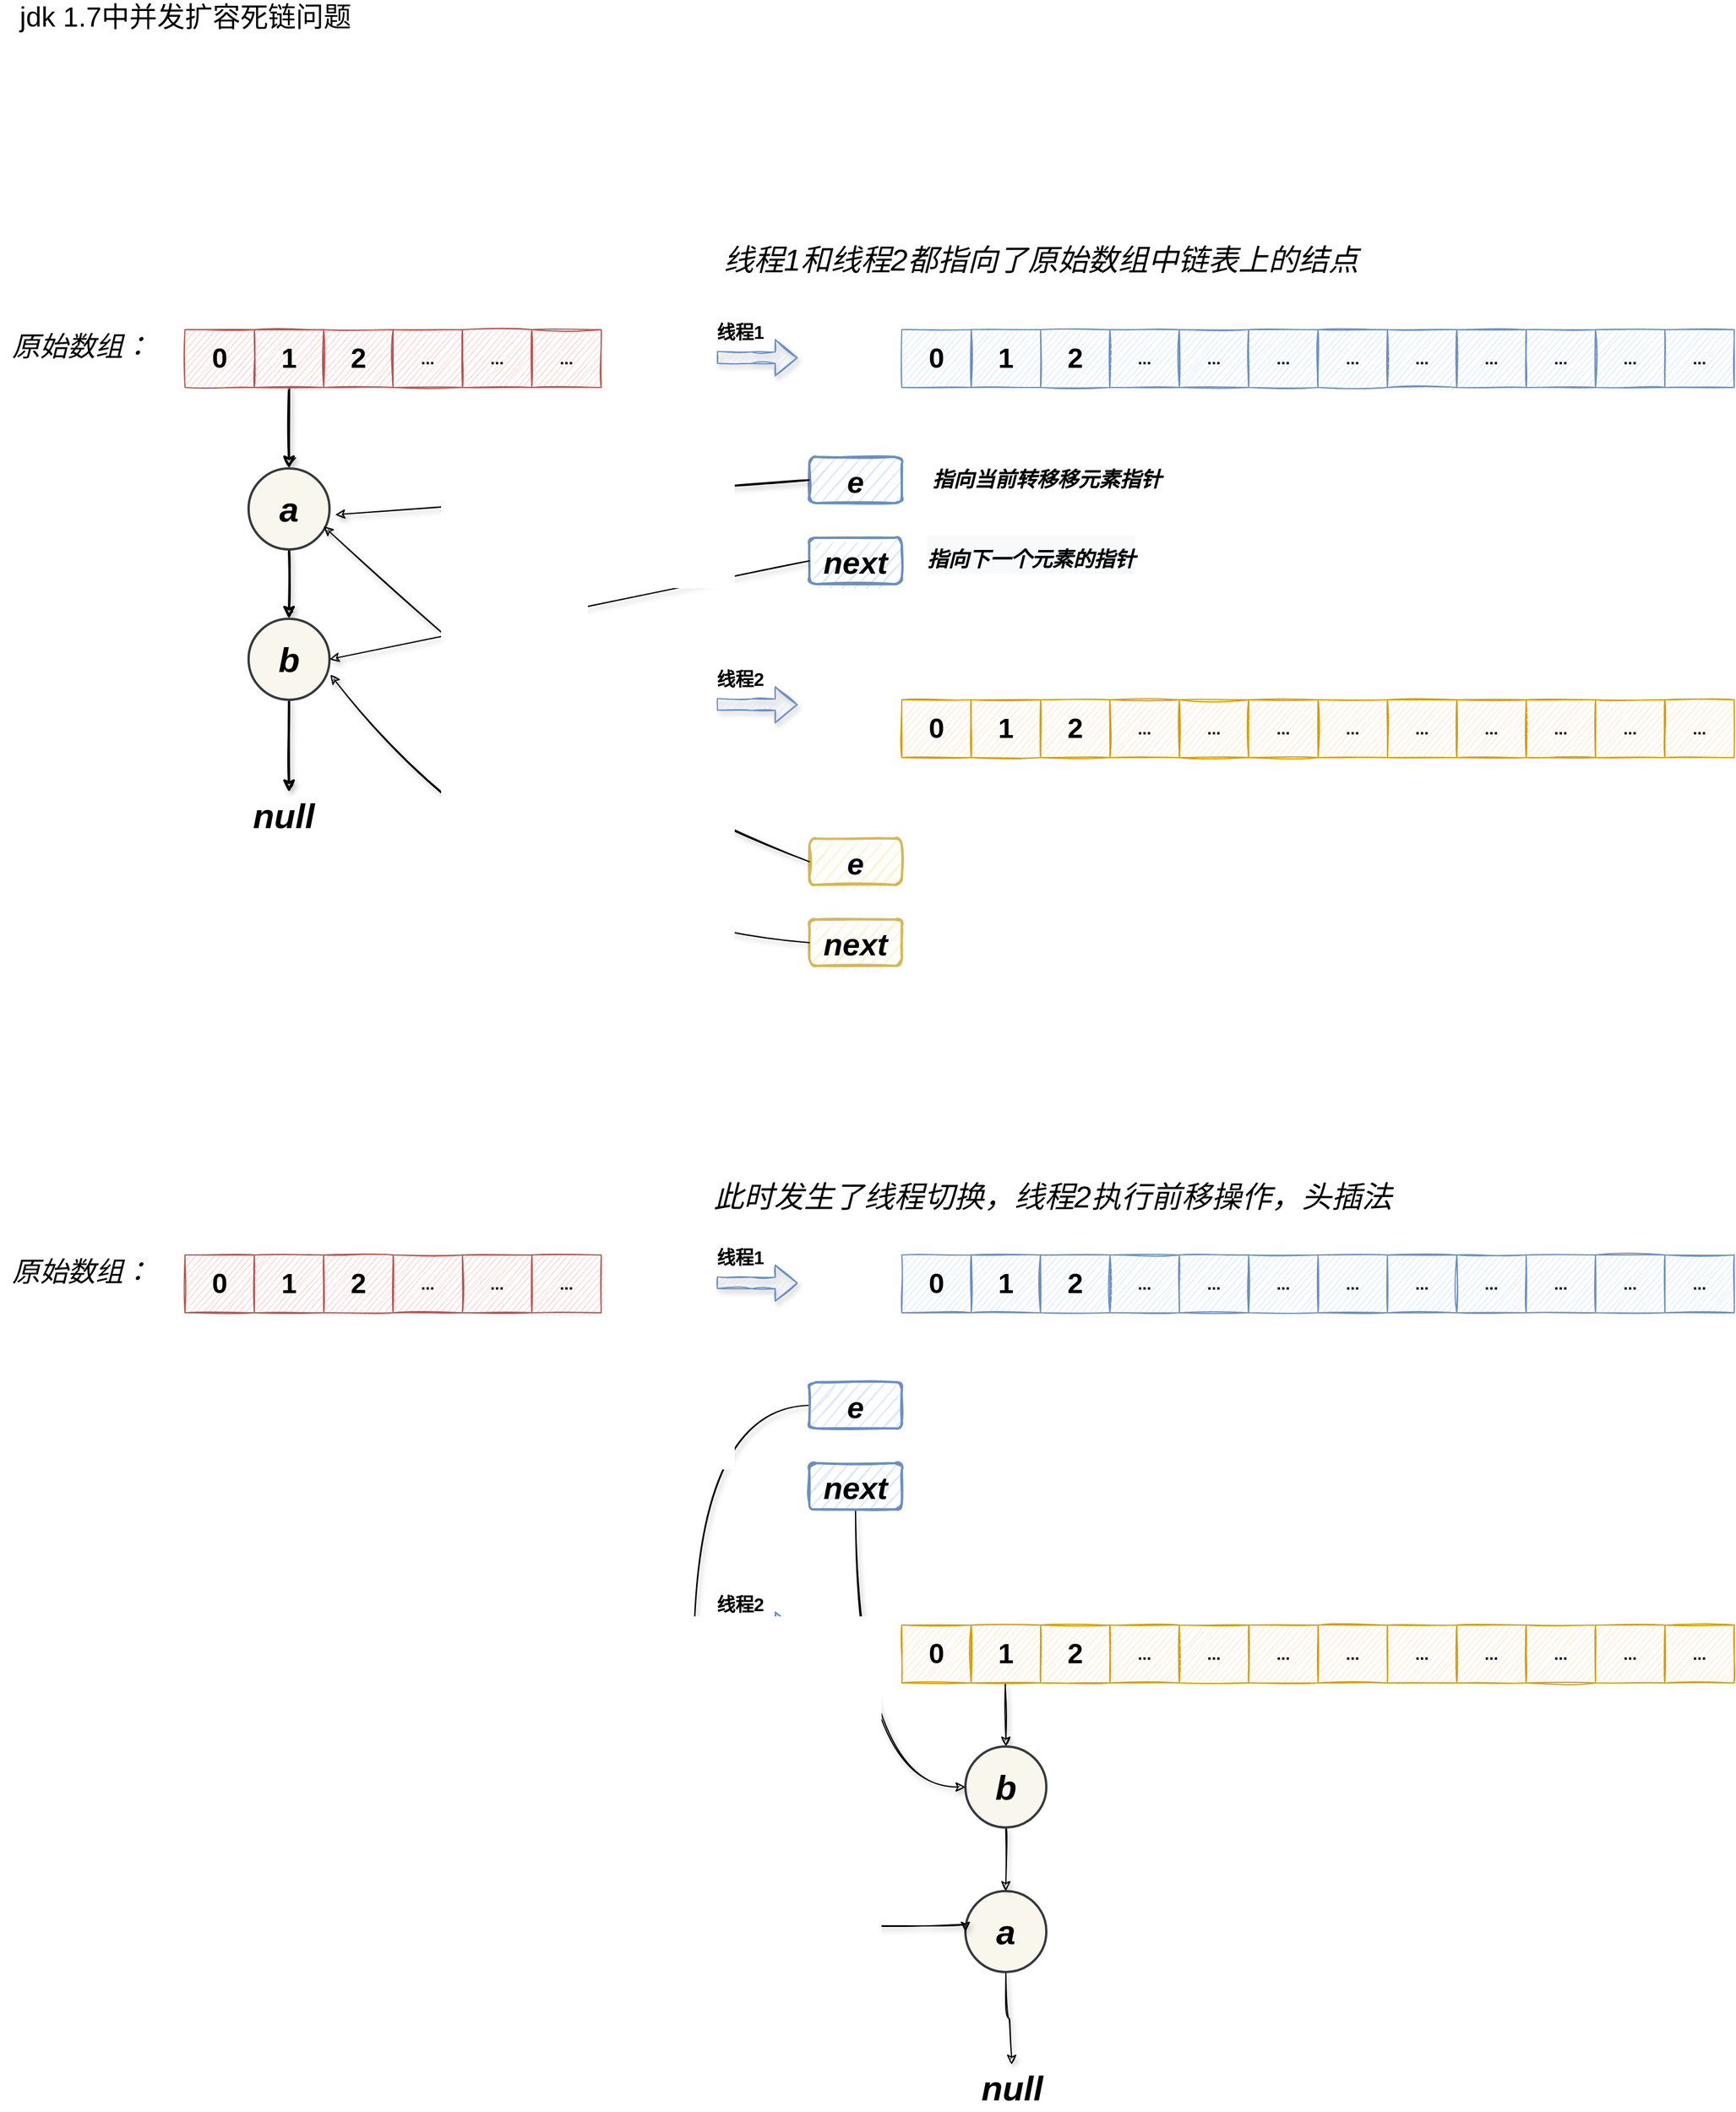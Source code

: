 <mxfile version="19.0.0" type="github">
  <diagram id="UT9mPP_d55zDDZpw8Oh1" name="Page-1">
    <mxGraphModel dx="1778" dy="953" grid="1" gridSize="10" guides="1" tooltips="1" connect="1" arrows="1" fold="1" page="1" pageScale="1" pageWidth="2339" pageHeight="3300" math="0" shadow="0">
      <root>
        <mxCell id="0" />
        <mxCell id="1" parent="0" />
        <mxCell id="gsdXC3CE5baumBvn-r5R-2" value="&lt;font style=&quot;font-size: 24px;&quot;&gt;&lt;b style=&quot;&quot;&gt;0&lt;/b&gt;&lt;/font&gt;" style="rounded=0;whiteSpace=wrap;html=1;fillColor=#f8cecc;strokeColor=#b85450;shadow=0;sketch=1;" vertex="1" parent="1">
          <mxGeometry x="340" y="410" width="60" height="50" as="geometry" />
        </mxCell>
        <mxCell id="gsdXC3CE5baumBvn-r5R-43" style="edgeStyle=orthogonalEdgeStyle;rounded=0;sketch=1;orthogonalLoop=1;jettySize=auto;html=1;entryX=0.5;entryY=0;entryDx=0;entryDy=0;shadow=1;fontSize=30;strokeWidth=2;" edge="1" parent="1" source="gsdXC3CE5baumBvn-r5R-3" target="gsdXC3CE5baumBvn-r5R-40">
          <mxGeometry relative="1" as="geometry" />
        </mxCell>
        <mxCell id="gsdXC3CE5baumBvn-r5R-3" value="&lt;b style=&quot;&quot;&gt;&lt;font style=&quot;font-size: 24px;&quot;&gt;1&lt;/font&gt;&lt;/b&gt;" style="rounded=0;whiteSpace=wrap;html=1;fillColor=#f8cecc;strokeColor=#b85450;shadow=0;sketch=1;" vertex="1" parent="1">
          <mxGeometry x="400" y="410" width="60" height="50" as="geometry" />
        </mxCell>
        <mxCell id="gsdXC3CE5baumBvn-r5R-4" value="&lt;b style=&quot;&quot;&gt;&lt;font style=&quot;font-size: 24px;&quot;&gt;2&lt;/font&gt;&lt;/b&gt;" style="rounded=0;whiteSpace=wrap;html=1;fillColor=#f8cecc;strokeColor=#b85450;shadow=0;sketch=1;" vertex="1" parent="1">
          <mxGeometry x="460" y="410" width="60" height="50" as="geometry" />
        </mxCell>
        <mxCell id="gsdXC3CE5baumBvn-r5R-5" value="&lt;font style=&quot;font-size: 14px;&quot;&gt;&lt;b&gt;...&lt;/b&gt;&lt;/font&gt;" style="rounded=0;whiteSpace=wrap;html=1;fillColor=#f8cecc;strokeColor=#b85450;shadow=0;sketch=1;" vertex="1" parent="1">
          <mxGeometry x="520" y="410" width="60" height="50" as="geometry" />
        </mxCell>
        <mxCell id="gsdXC3CE5baumBvn-r5R-6" value="&lt;b style=&quot;font-size: 14px;&quot;&gt;...&lt;/b&gt;" style="rounded=0;whiteSpace=wrap;html=1;fillColor=#f8cecc;strokeColor=#b85450;shadow=0;sketch=1;" vertex="1" parent="1">
          <mxGeometry x="580" y="410" width="60" height="50" as="geometry" />
        </mxCell>
        <mxCell id="gsdXC3CE5baumBvn-r5R-7" value="&lt;b style=&quot;font-size: 14px;&quot;&gt;...&lt;/b&gt;" style="rounded=0;whiteSpace=wrap;html=1;fillColor=#f8cecc;strokeColor=#b85450;shadow=0;sketch=1;" vertex="1" parent="1">
          <mxGeometry x="640" y="410" width="60" height="50" as="geometry" />
        </mxCell>
        <mxCell id="gsdXC3CE5baumBvn-r5R-8" value="&lt;i&gt;原始数组：&lt;/i&gt;" style="text;html=1;align=center;verticalAlign=middle;resizable=0;points=[];autosize=1;strokeColor=none;fillColor=none;fontSize=24;" vertex="1" parent="1">
          <mxGeometry x="180" y="410" width="140" height="30" as="geometry" />
        </mxCell>
        <mxCell id="gsdXC3CE5baumBvn-r5R-9" value="jdk 1.7中并发扩容死链问题" style="text;html=1;align=center;verticalAlign=middle;resizable=0;points=[];autosize=1;strokeColor=none;fillColor=none;fontSize=24;" vertex="1" parent="1">
          <mxGeometry x="190" y="125" width="300" height="30" as="geometry" />
        </mxCell>
        <mxCell id="gsdXC3CE5baumBvn-r5R-10" value="&lt;font style=&quot;font-size: 24px;&quot;&gt;&lt;b style=&quot;&quot;&gt;0&lt;/b&gt;&lt;/font&gt;" style="rounded=0;whiteSpace=wrap;html=1;fillColor=#dae8fc;strokeColor=#6c8ebf;sketch=1;" vertex="1" parent="1">
          <mxGeometry x="960" y="410" width="60" height="50" as="geometry" />
        </mxCell>
        <mxCell id="gsdXC3CE5baumBvn-r5R-11" value="&lt;b style=&quot;&quot;&gt;&lt;font style=&quot;font-size: 24px;&quot;&gt;1&lt;/font&gt;&lt;/b&gt;" style="rounded=0;whiteSpace=wrap;html=1;fillColor=#dae8fc;strokeColor=#6c8ebf;sketch=1;" vertex="1" parent="1">
          <mxGeometry x="1020" y="410" width="60" height="50" as="geometry" />
        </mxCell>
        <mxCell id="gsdXC3CE5baumBvn-r5R-12" value="&lt;b style=&quot;&quot;&gt;&lt;font style=&quot;font-size: 24px;&quot;&gt;2&lt;/font&gt;&lt;/b&gt;" style="rounded=0;whiteSpace=wrap;html=1;fillColor=#dae8fc;strokeColor=#6c8ebf;sketch=1;" vertex="1" parent="1">
          <mxGeometry x="1080" y="410" width="60" height="50" as="geometry" />
        </mxCell>
        <mxCell id="gsdXC3CE5baumBvn-r5R-13" value="&lt;font style=&quot;font-size: 14px;&quot;&gt;&lt;b&gt;...&lt;/b&gt;&lt;/font&gt;" style="rounded=0;whiteSpace=wrap;html=1;fillColor=#dae8fc;strokeColor=#6c8ebf;sketch=1;" vertex="1" parent="1">
          <mxGeometry x="1140" y="410" width="60" height="50" as="geometry" />
        </mxCell>
        <mxCell id="gsdXC3CE5baumBvn-r5R-14" value="&lt;b style=&quot;font-size: 14px;&quot;&gt;...&lt;/b&gt;" style="rounded=0;whiteSpace=wrap;html=1;fillColor=#dae8fc;strokeColor=#6c8ebf;sketch=1;" vertex="1" parent="1">
          <mxGeometry x="1200" y="410" width="60" height="50" as="geometry" />
        </mxCell>
        <mxCell id="gsdXC3CE5baumBvn-r5R-15" value="&lt;b style=&quot;font-size: 14px;&quot;&gt;...&lt;/b&gt;" style="rounded=0;whiteSpace=wrap;html=1;fillColor=#dae8fc;strokeColor=#6c8ebf;sketch=1;" vertex="1" parent="1">
          <mxGeometry x="1260" y="410" width="60" height="50" as="geometry" />
        </mxCell>
        <mxCell id="gsdXC3CE5baumBvn-r5R-16" value="&lt;font style=&quot;font-size: 14px;&quot;&gt;&lt;b&gt;...&lt;/b&gt;&lt;/font&gt;" style="rounded=0;whiteSpace=wrap;html=1;fillColor=#dae8fc;strokeColor=#6c8ebf;sketch=1;" vertex="1" parent="1">
          <mxGeometry x="1320" y="410" width="60" height="50" as="geometry" />
        </mxCell>
        <mxCell id="gsdXC3CE5baumBvn-r5R-17" value="&lt;b style=&quot;font-size: 14px;&quot;&gt;...&lt;/b&gt;" style="rounded=0;whiteSpace=wrap;html=1;fillColor=#dae8fc;strokeColor=#6c8ebf;sketch=1;" vertex="1" parent="1">
          <mxGeometry x="1380" y="410" width="60" height="50" as="geometry" />
        </mxCell>
        <mxCell id="gsdXC3CE5baumBvn-r5R-18" value="&lt;b style=&quot;font-size: 14px;&quot;&gt;...&lt;/b&gt;" style="rounded=0;whiteSpace=wrap;html=1;fillColor=#dae8fc;strokeColor=#6c8ebf;sketch=1;" vertex="1" parent="1">
          <mxGeometry x="1440" y="410" width="60" height="50" as="geometry" />
        </mxCell>
        <mxCell id="gsdXC3CE5baumBvn-r5R-19" value="&lt;font style=&quot;font-size: 14px;&quot;&gt;&lt;b&gt;...&lt;/b&gt;&lt;/font&gt;" style="rounded=0;whiteSpace=wrap;html=1;fillColor=#dae8fc;strokeColor=#6c8ebf;sketch=1;" vertex="1" parent="1">
          <mxGeometry x="1500" y="410" width="60" height="50" as="geometry" />
        </mxCell>
        <mxCell id="gsdXC3CE5baumBvn-r5R-20" value="&lt;b style=&quot;font-size: 14px;&quot;&gt;...&lt;/b&gt;" style="rounded=0;whiteSpace=wrap;html=1;fillColor=#dae8fc;strokeColor=#6c8ebf;sketch=1;" vertex="1" parent="1">
          <mxGeometry x="1560" y="410" width="60" height="50" as="geometry" />
        </mxCell>
        <mxCell id="gsdXC3CE5baumBvn-r5R-21" value="&lt;b style=&quot;font-size: 14px;&quot;&gt;...&lt;/b&gt;" style="rounded=0;whiteSpace=wrap;html=1;fillColor=#dae8fc;strokeColor=#6c8ebf;sketch=1;" vertex="1" parent="1">
          <mxGeometry x="1620" y="410" width="60" height="50" as="geometry" />
        </mxCell>
        <mxCell id="gsdXC3CE5baumBvn-r5R-22" value="&lt;font style=&quot;font-size: 24px;&quot;&gt;&lt;b style=&quot;&quot;&gt;0&lt;/b&gt;&lt;/font&gt;" style="rounded=0;whiteSpace=wrap;html=1;fillColor=#ffe6cc;strokeColor=#d79b00;sketch=1;" vertex="1" parent="1">
          <mxGeometry x="960" y="730" width="60" height="50" as="geometry" />
        </mxCell>
        <mxCell id="gsdXC3CE5baumBvn-r5R-23" value="&lt;b style=&quot;&quot;&gt;&lt;font style=&quot;font-size: 24px;&quot;&gt;1&lt;/font&gt;&lt;/b&gt;" style="rounded=0;whiteSpace=wrap;html=1;fillColor=#ffe6cc;strokeColor=#d79b00;sketch=1;" vertex="1" parent="1">
          <mxGeometry x="1020" y="730" width="60" height="50" as="geometry" />
        </mxCell>
        <mxCell id="gsdXC3CE5baumBvn-r5R-24" value="&lt;b style=&quot;&quot;&gt;&lt;font style=&quot;font-size: 24px;&quot;&gt;2&lt;/font&gt;&lt;/b&gt;" style="rounded=0;whiteSpace=wrap;html=1;fillColor=#ffe6cc;strokeColor=#d79b00;sketch=1;" vertex="1" parent="1">
          <mxGeometry x="1080" y="730" width="60" height="50" as="geometry" />
        </mxCell>
        <mxCell id="gsdXC3CE5baumBvn-r5R-25" value="&lt;font style=&quot;font-size: 14px;&quot;&gt;&lt;b&gt;...&lt;/b&gt;&lt;/font&gt;" style="rounded=0;whiteSpace=wrap;html=1;fillColor=#ffe6cc;strokeColor=#d79b00;sketch=1;" vertex="1" parent="1">
          <mxGeometry x="1140" y="730" width="60" height="50" as="geometry" />
        </mxCell>
        <mxCell id="gsdXC3CE5baumBvn-r5R-26" value="&lt;b style=&quot;font-size: 14px;&quot;&gt;...&lt;/b&gt;" style="rounded=0;whiteSpace=wrap;html=1;fillColor=#ffe6cc;strokeColor=#d79b00;sketch=1;" vertex="1" parent="1">
          <mxGeometry x="1200" y="730" width="60" height="50" as="geometry" />
        </mxCell>
        <mxCell id="gsdXC3CE5baumBvn-r5R-27" value="&lt;b style=&quot;font-size: 14px;&quot;&gt;...&lt;/b&gt;" style="rounded=0;whiteSpace=wrap;html=1;fillColor=#ffe6cc;strokeColor=#d79b00;sketch=1;" vertex="1" parent="1">
          <mxGeometry x="1260" y="730" width="60" height="50" as="geometry" />
        </mxCell>
        <mxCell id="gsdXC3CE5baumBvn-r5R-28" value="&lt;font style=&quot;font-size: 14px;&quot;&gt;&lt;b&gt;...&lt;/b&gt;&lt;/font&gt;" style="rounded=0;whiteSpace=wrap;html=1;fillColor=#ffe6cc;strokeColor=#d79b00;sketch=1;" vertex="1" parent="1">
          <mxGeometry x="1320" y="730" width="60" height="50" as="geometry" />
        </mxCell>
        <mxCell id="gsdXC3CE5baumBvn-r5R-29" value="&lt;b style=&quot;font-size: 14px;&quot;&gt;...&lt;/b&gt;" style="rounded=0;whiteSpace=wrap;html=1;fillColor=#ffe6cc;strokeColor=#d79b00;sketch=1;" vertex="1" parent="1">
          <mxGeometry x="1380" y="730" width="60" height="50" as="geometry" />
        </mxCell>
        <mxCell id="gsdXC3CE5baumBvn-r5R-30" value="&lt;b style=&quot;font-size: 14px;&quot;&gt;...&lt;/b&gt;" style="rounded=0;whiteSpace=wrap;html=1;fillColor=#ffe6cc;strokeColor=#d79b00;sketch=1;" vertex="1" parent="1">
          <mxGeometry x="1440" y="730" width="60" height="50" as="geometry" />
        </mxCell>
        <mxCell id="gsdXC3CE5baumBvn-r5R-31" value="&lt;font style=&quot;font-size: 14px;&quot;&gt;&lt;b&gt;...&lt;/b&gt;&lt;/font&gt;" style="rounded=0;whiteSpace=wrap;html=1;fillColor=#ffe6cc;strokeColor=#d79b00;sketch=1;" vertex="1" parent="1">
          <mxGeometry x="1500" y="730" width="60" height="50" as="geometry" />
        </mxCell>
        <mxCell id="gsdXC3CE5baumBvn-r5R-32" value="&lt;b style=&quot;font-size: 14px;&quot;&gt;...&lt;/b&gt;" style="rounded=0;whiteSpace=wrap;html=1;fillColor=#ffe6cc;strokeColor=#d79b00;sketch=1;" vertex="1" parent="1">
          <mxGeometry x="1560" y="730" width="60" height="50" as="geometry" />
        </mxCell>
        <mxCell id="gsdXC3CE5baumBvn-r5R-33" value="&lt;b style=&quot;font-size: 14px;&quot;&gt;...&lt;/b&gt;" style="rounded=0;whiteSpace=wrap;html=1;fillColor=#ffe6cc;strokeColor=#d79b00;sketch=1;" vertex="1" parent="1">
          <mxGeometry x="1620" y="730" width="60" height="50" as="geometry" />
        </mxCell>
        <mxCell id="gsdXC3CE5baumBvn-r5R-34" value="" style="shape=flexArrow;endArrow=classic;html=1;rounded=0;fontSize=24;fillColor=#dae8fc;strokeColor=#6c8ebf;shadow=1;sketch=1;startArrow=none;" edge="1" parent="1">
          <mxGeometry width="50" height="50" relative="1" as="geometry">
            <mxPoint x="800" y="434" as="sourcePoint" />
            <mxPoint x="870" y="434.29" as="targetPoint" />
            <Array as="points">
              <mxPoint x="830" y="434.29" />
            </Array>
          </mxGeometry>
        </mxCell>
        <mxCell id="gsdXC3CE5baumBvn-r5R-37" value="&lt;font style=&quot;font-size: 16px;&quot;&gt;&lt;b&gt;线程1&lt;/b&gt;&lt;/font&gt;" style="text;html=1;align=center;verticalAlign=middle;resizable=0;points=[];autosize=1;strokeColor=none;fillColor=none;fontSize=24;sketch=1;" vertex="1" parent="1">
          <mxGeometry x="790" y="390" width="60" height="40" as="geometry" />
        </mxCell>
        <mxCell id="gsdXC3CE5baumBvn-r5R-38" value="" style="shape=flexArrow;endArrow=classic;html=1;rounded=0;fontSize=24;fillColor=#dae8fc;strokeColor=#6c8ebf;shadow=1;sketch=1;startArrow=none;" edge="1" parent="1">
          <mxGeometry width="50" height="50" relative="1" as="geometry">
            <mxPoint x="800" y="734" as="sourcePoint" />
            <mxPoint x="870" y="734.29" as="targetPoint" />
            <Array as="points">
              <mxPoint x="830" y="734.29" />
            </Array>
          </mxGeometry>
        </mxCell>
        <mxCell id="gsdXC3CE5baumBvn-r5R-39" value="&lt;font style=&quot;font-size: 16px;&quot;&gt;&lt;b&gt;线程2&lt;/b&gt;&lt;/font&gt;" style="text;html=1;align=center;verticalAlign=middle;resizable=0;points=[];autosize=1;strokeColor=none;fillColor=none;fontSize=24;sketch=1;" vertex="1" parent="1">
          <mxGeometry x="790" y="690" width="60" height="40" as="geometry" />
        </mxCell>
        <mxCell id="gsdXC3CE5baumBvn-r5R-42" style="edgeStyle=orthogonalEdgeStyle;rounded=0;sketch=1;orthogonalLoop=1;jettySize=auto;html=1;shadow=1;fontSize=30;strokeWidth=2;" edge="1" parent="1" source="gsdXC3CE5baumBvn-r5R-40" target="gsdXC3CE5baumBvn-r5R-41">
          <mxGeometry relative="1" as="geometry" />
        </mxCell>
        <mxCell id="gsdXC3CE5baumBvn-r5R-40" value="&lt;font style=&quot;font-size: 30px;&quot;&gt;&lt;i&gt;&lt;b&gt;a&lt;/b&gt;&lt;/i&gt;&lt;/font&gt;" style="ellipse;whiteSpace=wrap;html=1;aspect=fixed;shadow=0;sketch=0;fontSize=16;fillColor=#f9f7ed;strokeWidth=2;strokeColor=#36393d;" vertex="1" parent="1">
          <mxGeometry x="395" y="530" width="70" height="70" as="geometry" />
        </mxCell>
        <mxCell id="gsdXC3CE5baumBvn-r5R-44" style="edgeStyle=orthogonalEdgeStyle;rounded=0;sketch=1;orthogonalLoop=1;jettySize=auto;html=1;shadow=1;fontSize=30;strokeWidth=2;curved=1;" edge="1" parent="1" source="gsdXC3CE5baumBvn-r5R-41">
          <mxGeometry relative="1" as="geometry">
            <mxPoint x="430" y="810" as="targetPoint" />
          </mxGeometry>
        </mxCell>
        <mxCell id="gsdXC3CE5baumBvn-r5R-41" value="&lt;font style=&quot;font-size: 30px;&quot;&gt;&lt;i&gt;&lt;b&gt;b&lt;/b&gt;&lt;/i&gt;&lt;/font&gt;" style="ellipse;whiteSpace=wrap;html=1;aspect=fixed;shadow=0;sketch=0;fontSize=16;fillColor=#f9f7ed;strokeWidth=2;strokeColor=#36393d;" vertex="1" parent="1">
          <mxGeometry x="395" y="660" width="70" height="70" as="geometry" />
        </mxCell>
        <mxCell id="gsdXC3CE5baumBvn-r5R-45" value="&lt;i&gt;&lt;b&gt;null&lt;/b&gt;&lt;/i&gt;" style="text;html=1;align=center;verticalAlign=middle;resizable=0;points=[];autosize=1;strokeColor=none;fillColor=none;fontSize=30;" vertex="1" parent="1">
          <mxGeometry x="390" y="810" width="70" height="40" as="geometry" />
        </mxCell>
        <mxCell id="gsdXC3CE5baumBvn-r5R-46" value="&lt;b&gt;&lt;i&gt;&lt;font style=&quot;font-size: 26px;&quot;&gt;e&lt;/font&gt;&lt;/i&gt;&lt;/b&gt;" style="rounded=1;whiteSpace=wrap;html=1;shadow=0;sketch=1;fontSize=30;strokeColor=#6c8ebf;strokeWidth=2;fillColor=#dae8fc;" vertex="1" parent="1">
          <mxGeometry x="880" y="520" width="80" height="40" as="geometry" />
        </mxCell>
        <mxCell id="gsdXC3CE5baumBvn-r5R-48" value="&lt;b&gt;&lt;i&gt;&lt;font style=&quot;font-size: 27px;&quot;&gt;next&lt;/font&gt;&lt;/i&gt;&lt;/b&gt;" style="rounded=1;whiteSpace=wrap;html=1;shadow=0;sketch=1;fontSize=30;strokeColor=#6c8ebf;strokeWidth=2;fillColor=#dae8fc;" vertex="1" parent="1">
          <mxGeometry x="880" y="590" width="80" height="40" as="geometry" />
        </mxCell>
        <mxCell id="gsdXC3CE5baumBvn-r5R-52" value="" style="endArrow=classic;html=1;rounded=0;shadow=1;sketch=1;fontSize=30;strokeWidth=1;curved=1;elbow=vertical;exitX=0;exitY=0.5;exitDx=0;exitDy=0;" edge="1" parent="1" source="gsdXC3CE5baumBvn-r5R-46">
          <mxGeometry width="50" height="50" relative="1" as="geometry">
            <mxPoint x="600" y="570" as="sourcePoint" />
            <mxPoint x="470" y="570" as="targetPoint" />
          </mxGeometry>
        </mxCell>
        <mxCell id="gsdXC3CE5baumBvn-r5R-53" value="" style="endArrow=classic;html=1;rounded=0;shadow=1;sketch=1;fontSize=30;strokeWidth=1;curved=1;elbow=vertical;entryX=1;entryY=0.5;entryDx=0;entryDy=0;" edge="1" parent="1" target="gsdXC3CE5baumBvn-r5R-41">
          <mxGeometry width="50" height="50" relative="1" as="geometry">
            <mxPoint x="880" y="610" as="sourcePoint" />
            <mxPoint x="650" y="640" as="targetPoint" />
          </mxGeometry>
        </mxCell>
        <mxCell id="gsdXC3CE5baumBvn-r5R-54" value="&lt;i&gt;&lt;font style=&quot;font-size: 18px;&quot;&gt;&lt;b&gt;指向当前转移移元素指针&lt;/b&gt;&lt;/font&gt;&lt;/i&gt;" style="text;html=1;align=center;verticalAlign=middle;resizable=0;points=[];autosize=1;strokeColor=none;fillColor=none;fontSize=30;" vertex="1" parent="1">
          <mxGeometry x="980" y="510" width="210" height="50" as="geometry" />
        </mxCell>
        <mxCell id="gsdXC3CE5baumBvn-r5R-55" value="&lt;i style=&quot;color: rgb(0, 0, 0); font-family: Helvetica; font-size: 30px; font-variant-ligatures: normal; font-variant-caps: normal; letter-spacing: normal; orphans: 2; text-align: center; text-indent: 0px; text-transform: none; widows: 2; word-spacing: 0px; -webkit-text-stroke-width: 0px; background-color: rgb(248, 249, 250); text-decoration-thickness: initial; text-decoration-style: initial; text-decoration-color: initial;&quot;&gt;&lt;font style=&quot;font-size: 18px;&quot;&gt;&lt;b&gt;指向下一个元素的指针&lt;/b&gt;&lt;/font&gt;&lt;/i&gt;" style="text;whiteSpace=wrap;html=1;fontSize=18;" vertex="1" parent="1">
          <mxGeometry x="980" y="580" width="200" height="40" as="geometry" />
        </mxCell>
        <mxCell id="gsdXC3CE5baumBvn-r5R-56" value="&lt;b&gt;&lt;i&gt;&lt;font style=&quot;font-size: 26px;&quot;&gt;e&lt;/font&gt;&lt;/i&gt;&lt;/b&gt;" style="rounded=1;whiteSpace=wrap;html=1;shadow=0;sketch=1;fontSize=30;strokeColor=#d6b656;strokeWidth=2;fillColor=#fff2cc;" vertex="1" parent="1">
          <mxGeometry x="880" y="850" width="80" height="40" as="geometry" />
        </mxCell>
        <mxCell id="gsdXC3CE5baumBvn-r5R-57" value="&lt;b&gt;&lt;i&gt;&lt;font style=&quot;font-size: 27px;&quot;&gt;next&lt;/font&gt;&lt;/i&gt;&lt;/b&gt;" style="rounded=1;whiteSpace=wrap;html=1;shadow=0;sketch=1;fontSize=30;strokeColor=#d6b656;strokeWidth=2;fillColor=#fff2cc;" vertex="1" parent="1">
          <mxGeometry x="880" y="920" width="80" height="40" as="geometry" />
        </mxCell>
        <mxCell id="gsdXC3CE5baumBvn-r5R-60" value="" style="curved=1;endArrow=classic;html=1;rounded=0;shadow=1;sketch=1;fontSize=18;strokeWidth=1;elbow=vertical;exitX=0;exitY=0.5;exitDx=0;exitDy=0;" edge="1" parent="1" source="gsdXC3CE5baumBvn-r5R-56">
          <mxGeometry width="50" height="50" relative="1" as="geometry">
            <mxPoint x="760" y="820" as="sourcePoint" />
            <mxPoint x="460" y="580" as="targetPoint" />
            <Array as="points">
              <mxPoint x="780" y="830" />
              <mxPoint x="620" y="730" />
            </Array>
          </mxGeometry>
        </mxCell>
        <mxCell id="gsdXC3CE5baumBvn-r5R-61" value="" style="curved=1;endArrow=classic;html=1;rounded=0;shadow=1;sketch=1;fontSize=18;strokeWidth=1;elbow=vertical;exitX=0;exitY=0.5;exitDx=0;exitDy=0;entryX=1.011;entryY=0.689;entryDx=0;entryDy=0;entryPerimeter=0;" edge="1" parent="1" source="gsdXC3CE5baumBvn-r5R-57" target="gsdXC3CE5baumBvn-r5R-41">
          <mxGeometry width="50" height="50" relative="1" as="geometry">
            <mxPoint x="580" y="920" as="sourcePoint" />
            <mxPoint x="630" y="870" as="targetPoint" />
            <Array as="points">
              <mxPoint x="630" y="920" />
            </Array>
          </mxGeometry>
        </mxCell>
        <mxCell id="gsdXC3CE5baumBvn-r5R-62" value="&lt;i&gt;线程1和线程2都指向了原始数组中链表上的结点&lt;/i&gt;" style="text;html=1;align=center;verticalAlign=middle;resizable=0;points=[];autosize=1;strokeColor=none;fillColor=none;fontSize=26;" vertex="1" parent="1">
          <mxGeometry x="800" y="330" width="560" height="40" as="geometry" />
        </mxCell>
        <mxCell id="gsdXC3CE5baumBvn-r5R-63" value="&lt;font style=&quot;font-size: 24px;&quot;&gt;&lt;b style=&quot;&quot;&gt;0&lt;/b&gt;&lt;/font&gt;" style="rounded=0;whiteSpace=wrap;html=1;fillColor=#f8cecc;strokeColor=#b85450;shadow=0;sketch=1;" vertex="1" parent="1">
          <mxGeometry x="340" y="1210" width="60" height="50" as="geometry" />
        </mxCell>
        <mxCell id="gsdXC3CE5baumBvn-r5R-65" value="&lt;b style=&quot;&quot;&gt;&lt;font style=&quot;font-size: 24px;&quot;&gt;1&lt;/font&gt;&lt;/b&gt;" style="rounded=0;whiteSpace=wrap;html=1;fillColor=#f8cecc;strokeColor=#b85450;shadow=0;sketch=1;" vertex="1" parent="1">
          <mxGeometry x="400" y="1210" width="60" height="50" as="geometry" />
        </mxCell>
        <mxCell id="gsdXC3CE5baumBvn-r5R-66" value="&lt;b style=&quot;&quot;&gt;&lt;font style=&quot;font-size: 24px;&quot;&gt;2&lt;/font&gt;&lt;/b&gt;" style="rounded=0;whiteSpace=wrap;html=1;fillColor=#f8cecc;strokeColor=#b85450;shadow=0;sketch=1;" vertex="1" parent="1">
          <mxGeometry x="460" y="1210" width="60" height="50" as="geometry" />
        </mxCell>
        <mxCell id="gsdXC3CE5baumBvn-r5R-67" value="&lt;font style=&quot;font-size: 14px;&quot;&gt;&lt;b&gt;...&lt;/b&gt;&lt;/font&gt;" style="rounded=0;whiteSpace=wrap;html=1;fillColor=#f8cecc;strokeColor=#b85450;shadow=0;sketch=1;" vertex="1" parent="1">
          <mxGeometry x="520" y="1210" width="60" height="50" as="geometry" />
        </mxCell>
        <mxCell id="gsdXC3CE5baumBvn-r5R-68" value="&lt;b style=&quot;font-size: 14px;&quot;&gt;...&lt;/b&gt;" style="rounded=0;whiteSpace=wrap;html=1;fillColor=#f8cecc;strokeColor=#b85450;shadow=0;sketch=1;" vertex="1" parent="1">
          <mxGeometry x="580" y="1210" width="60" height="50" as="geometry" />
        </mxCell>
        <mxCell id="gsdXC3CE5baumBvn-r5R-69" value="&lt;b style=&quot;font-size: 14px;&quot;&gt;...&lt;/b&gt;" style="rounded=0;whiteSpace=wrap;html=1;fillColor=#f8cecc;strokeColor=#b85450;shadow=0;sketch=1;" vertex="1" parent="1">
          <mxGeometry x="640" y="1210" width="60" height="50" as="geometry" />
        </mxCell>
        <mxCell id="gsdXC3CE5baumBvn-r5R-70" value="&lt;i&gt;原始数组：&lt;/i&gt;" style="text;html=1;align=center;verticalAlign=middle;resizable=0;points=[];autosize=1;strokeColor=none;fillColor=none;fontSize=24;" vertex="1" parent="1">
          <mxGeometry x="180" y="1210" width="140" height="30" as="geometry" />
        </mxCell>
        <mxCell id="gsdXC3CE5baumBvn-r5R-71" value="&lt;font style=&quot;font-size: 24px;&quot;&gt;&lt;b style=&quot;&quot;&gt;0&lt;/b&gt;&lt;/font&gt;" style="rounded=0;whiteSpace=wrap;html=1;fillColor=#dae8fc;strokeColor=#6c8ebf;sketch=1;" vertex="1" parent="1">
          <mxGeometry x="960" y="1210" width="60" height="50" as="geometry" />
        </mxCell>
        <mxCell id="gsdXC3CE5baumBvn-r5R-72" value="&lt;b style=&quot;&quot;&gt;&lt;font style=&quot;font-size: 24px;&quot;&gt;1&lt;/font&gt;&lt;/b&gt;" style="rounded=0;whiteSpace=wrap;html=1;fillColor=#dae8fc;strokeColor=#6c8ebf;sketch=1;" vertex="1" parent="1">
          <mxGeometry x="1020" y="1210" width="60" height="50" as="geometry" />
        </mxCell>
        <mxCell id="gsdXC3CE5baumBvn-r5R-73" value="&lt;b style=&quot;&quot;&gt;&lt;font style=&quot;font-size: 24px;&quot;&gt;2&lt;/font&gt;&lt;/b&gt;" style="rounded=0;whiteSpace=wrap;html=1;fillColor=#dae8fc;strokeColor=#6c8ebf;sketch=1;" vertex="1" parent="1">
          <mxGeometry x="1080" y="1210" width="60" height="50" as="geometry" />
        </mxCell>
        <mxCell id="gsdXC3CE5baumBvn-r5R-74" value="&lt;font style=&quot;font-size: 14px;&quot;&gt;&lt;b&gt;...&lt;/b&gt;&lt;/font&gt;" style="rounded=0;whiteSpace=wrap;html=1;fillColor=#dae8fc;strokeColor=#6c8ebf;sketch=1;" vertex="1" parent="1">
          <mxGeometry x="1140" y="1210" width="60" height="50" as="geometry" />
        </mxCell>
        <mxCell id="gsdXC3CE5baumBvn-r5R-75" value="&lt;b style=&quot;font-size: 14px;&quot;&gt;...&lt;/b&gt;" style="rounded=0;whiteSpace=wrap;html=1;fillColor=#dae8fc;strokeColor=#6c8ebf;sketch=1;" vertex="1" parent="1">
          <mxGeometry x="1200" y="1210" width="60" height="50" as="geometry" />
        </mxCell>
        <mxCell id="gsdXC3CE5baumBvn-r5R-76" value="&lt;b style=&quot;font-size: 14px;&quot;&gt;...&lt;/b&gt;" style="rounded=0;whiteSpace=wrap;html=1;fillColor=#dae8fc;strokeColor=#6c8ebf;sketch=1;" vertex="1" parent="1">
          <mxGeometry x="1260" y="1210" width="60" height="50" as="geometry" />
        </mxCell>
        <mxCell id="gsdXC3CE5baumBvn-r5R-77" value="&lt;font style=&quot;font-size: 14px;&quot;&gt;&lt;b&gt;...&lt;/b&gt;&lt;/font&gt;" style="rounded=0;whiteSpace=wrap;html=1;fillColor=#dae8fc;strokeColor=#6c8ebf;sketch=1;" vertex="1" parent="1">
          <mxGeometry x="1320" y="1210" width="60" height="50" as="geometry" />
        </mxCell>
        <mxCell id="gsdXC3CE5baumBvn-r5R-78" value="&lt;b style=&quot;font-size: 14px;&quot;&gt;...&lt;/b&gt;" style="rounded=0;whiteSpace=wrap;html=1;fillColor=#dae8fc;strokeColor=#6c8ebf;sketch=1;" vertex="1" parent="1">
          <mxGeometry x="1380" y="1210" width="60" height="50" as="geometry" />
        </mxCell>
        <mxCell id="gsdXC3CE5baumBvn-r5R-79" value="&lt;b style=&quot;font-size: 14px;&quot;&gt;...&lt;/b&gt;" style="rounded=0;whiteSpace=wrap;html=1;fillColor=#dae8fc;strokeColor=#6c8ebf;sketch=1;" vertex="1" parent="1">
          <mxGeometry x="1440" y="1210" width="60" height="50" as="geometry" />
        </mxCell>
        <mxCell id="gsdXC3CE5baumBvn-r5R-80" value="&lt;font style=&quot;font-size: 14px;&quot;&gt;&lt;b&gt;...&lt;/b&gt;&lt;/font&gt;" style="rounded=0;whiteSpace=wrap;html=1;fillColor=#dae8fc;strokeColor=#6c8ebf;sketch=1;" vertex="1" parent="1">
          <mxGeometry x="1500" y="1210" width="60" height="50" as="geometry" />
        </mxCell>
        <mxCell id="gsdXC3CE5baumBvn-r5R-81" value="&lt;b style=&quot;font-size: 14px;&quot;&gt;...&lt;/b&gt;" style="rounded=0;whiteSpace=wrap;html=1;fillColor=#dae8fc;strokeColor=#6c8ebf;sketch=1;" vertex="1" parent="1">
          <mxGeometry x="1560" y="1210" width="60" height="50" as="geometry" />
        </mxCell>
        <mxCell id="gsdXC3CE5baumBvn-r5R-82" value="&lt;b style=&quot;font-size: 14px;&quot;&gt;...&lt;/b&gt;" style="rounded=0;whiteSpace=wrap;html=1;fillColor=#dae8fc;strokeColor=#6c8ebf;sketch=1;" vertex="1" parent="1">
          <mxGeometry x="1620" y="1210" width="60" height="50" as="geometry" />
        </mxCell>
        <mxCell id="gsdXC3CE5baumBvn-r5R-83" value="&lt;font style=&quot;font-size: 24px;&quot;&gt;&lt;b style=&quot;&quot;&gt;0&lt;/b&gt;&lt;/font&gt;" style="rounded=0;whiteSpace=wrap;html=1;fillColor=#ffe6cc;strokeColor=#d79b00;sketch=1;" vertex="1" parent="1">
          <mxGeometry x="960" y="1530" width="60" height="50" as="geometry" />
        </mxCell>
        <mxCell id="gsdXC3CE5baumBvn-r5R-117" value="" style="edgeStyle=orthogonalEdgeStyle;curved=1;rounded=0;sketch=1;orthogonalLoop=1;jettySize=auto;html=1;shadow=1;fontSize=26;strokeWidth=1;elbow=vertical;" edge="1" parent="1" source="gsdXC3CE5baumBvn-r5R-84" target="gsdXC3CE5baumBvn-r5R-102">
          <mxGeometry relative="1" as="geometry" />
        </mxCell>
        <mxCell id="gsdXC3CE5baumBvn-r5R-84" value="&lt;b style=&quot;&quot;&gt;&lt;font style=&quot;font-size: 24px;&quot;&gt;1&lt;/font&gt;&lt;/b&gt;" style="rounded=0;whiteSpace=wrap;html=1;fillColor=#ffe6cc;strokeColor=#d79b00;sketch=1;" vertex="1" parent="1">
          <mxGeometry x="1020" y="1530" width="60" height="50" as="geometry" />
        </mxCell>
        <mxCell id="gsdXC3CE5baumBvn-r5R-85" value="&lt;b style=&quot;&quot;&gt;&lt;font style=&quot;font-size: 24px;&quot;&gt;2&lt;/font&gt;&lt;/b&gt;" style="rounded=0;whiteSpace=wrap;html=1;fillColor=#ffe6cc;strokeColor=#d79b00;sketch=1;" vertex="1" parent="1">
          <mxGeometry x="1080" y="1530" width="60" height="50" as="geometry" />
        </mxCell>
        <mxCell id="gsdXC3CE5baumBvn-r5R-86" value="&lt;font style=&quot;font-size: 14px;&quot;&gt;&lt;b&gt;...&lt;/b&gt;&lt;/font&gt;" style="rounded=0;whiteSpace=wrap;html=1;fillColor=#ffe6cc;strokeColor=#d79b00;sketch=1;" vertex="1" parent="1">
          <mxGeometry x="1140" y="1530" width="60" height="50" as="geometry" />
        </mxCell>
        <mxCell id="gsdXC3CE5baumBvn-r5R-87" value="&lt;b style=&quot;font-size: 14px;&quot;&gt;...&lt;/b&gt;" style="rounded=0;whiteSpace=wrap;html=1;fillColor=#ffe6cc;strokeColor=#d79b00;sketch=1;" vertex="1" parent="1">
          <mxGeometry x="1200" y="1530" width="60" height="50" as="geometry" />
        </mxCell>
        <mxCell id="gsdXC3CE5baumBvn-r5R-88" value="&lt;b style=&quot;font-size: 14px;&quot;&gt;...&lt;/b&gt;" style="rounded=0;whiteSpace=wrap;html=1;fillColor=#ffe6cc;strokeColor=#d79b00;sketch=1;" vertex="1" parent="1">
          <mxGeometry x="1260" y="1530" width="60" height="50" as="geometry" />
        </mxCell>
        <mxCell id="gsdXC3CE5baumBvn-r5R-89" value="&lt;font style=&quot;font-size: 14px;&quot;&gt;&lt;b&gt;...&lt;/b&gt;&lt;/font&gt;" style="rounded=0;whiteSpace=wrap;html=1;fillColor=#ffe6cc;strokeColor=#d79b00;sketch=1;" vertex="1" parent="1">
          <mxGeometry x="1320" y="1530" width="60" height="50" as="geometry" />
        </mxCell>
        <mxCell id="gsdXC3CE5baumBvn-r5R-90" value="&lt;b style=&quot;font-size: 14px;&quot;&gt;...&lt;/b&gt;" style="rounded=0;whiteSpace=wrap;html=1;fillColor=#ffe6cc;strokeColor=#d79b00;sketch=1;" vertex="1" parent="1">
          <mxGeometry x="1380" y="1530" width="60" height="50" as="geometry" />
        </mxCell>
        <mxCell id="gsdXC3CE5baumBvn-r5R-91" value="&lt;b style=&quot;font-size: 14px;&quot;&gt;...&lt;/b&gt;" style="rounded=0;whiteSpace=wrap;html=1;fillColor=#ffe6cc;strokeColor=#d79b00;sketch=1;" vertex="1" parent="1">
          <mxGeometry x="1440" y="1530" width="60" height="50" as="geometry" />
        </mxCell>
        <mxCell id="gsdXC3CE5baumBvn-r5R-92" value="&lt;font style=&quot;font-size: 14px;&quot;&gt;&lt;b&gt;...&lt;/b&gt;&lt;/font&gt;" style="rounded=0;whiteSpace=wrap;html=1;fillColor=#ffe6cc;strokeColor=#d79b00;sketch=1;" vertex="1" parent="1">
          <mxGeometry x="1500" y="1530" width="60" height="50" as="geometry" />
        </mxCell>
        <mxCell id="gsdXC3CE5baumBvn-r5R-93" value="&lt;b style=&quot;font-size: 14px;&quot;&gt;...&lt;/b&gt;" style="rounded=0;whiteSpace=wrap;html=1;fillColor=#ffe6cc;strokeColor=#d79b00;sketch=1;" vertex="1" parent="1">
          <mxGeometry x="1560" y="1530" width="60" height="50" as="geometry" />
        </mxCell>
        <mxCell id="gsdXC3CE5baumBvn-r5R-94" value="&lt;b style=&quot;font-size: 14px;&quot;&gt;...&lt;/b&gt;" style="rounded=0;whiteSpace=wrap;html=1;fillColor=#ffe6cc;strokeColor=#d79b00;sketch=1;" vertex="1" parent="1">
          <mxGeometry x="1620" y="1530" width="60" height="50" as="geometry" />
        </mxCell>
        <mxCell id="gsdXC3CE5baumBvn-r5R-95" value="" style="shape=flexArrow;endArrow=classic;html=1;rounded=0;fontSize=24;fillColor=#dae8fc;strokeColor=#6c8ebf;shadow=1;sketch=1;startArrow=none;" edge="1" parent="1">
          <mxGeometry width="50" height="50" relative="1" as="geometry">
            <mxPoint x="800" y="1234" as="sourcePoint" />
            <mxPoint x="870" y="1234.29" as="targetPoint" />
            <Array as="points">
              <mxPoint x="830" y="1234.29" />
            </Array>
          </mxGeometry>
        </mxCell>
        <mxCell id="gsdXC3CE5baumBvn-r5R-96" value="&lt;font style=&quot;font-size: 16px;&quot;&gt;&lt;b&gt;线程1&lt;/b&gt;&lt;/font&gt;" style="text;html=1;align=center;verticalAlign=middle;resizable=0;points=[];autosize=1;strokeColor=none;fillColor=none;fontSize=24;sketch=1;" vertex="1" parent="1">
          <mxGeometry x="790" y="1190" width="60" height="40" as="geometry" />
        </mxCell>
        <mxCell id="gsdXC3CE5baumBvn-r5R-97" value="" style="shape=flexArrow;endArrow=classic;html=1;rounded=0;fontSize=24;fillColor=#dae8fc;strokeColor=#6c8ebf;shadow=1;sketch=1;startArrow=none;" edge="1" parent="1">
          <mxGeometry width="50" height="50" relative="1" as="geometry">
            <mxPoint x="800" y="1534" as="sourcePoint" />
            <mxPoint x="870" y="1534.29" as="targetPoint" />
            <Array as="points">
              <mxPoint x="830" y="1534.29" />
            </Array>
          </mxGeometry>
        </mxCell>
        <mxCell id="gsdXC3CE5baumBvn-r5R-98" value="&lt;font style=&quot;font-size: 16px;&quot;&gt;&lt;b&gt;线程2&lt;/b&gt;&lt;/font&gt;" style="text;html=1;align=center;verticalAlign=middle;resizable=0;points=[];autosize=1;strokeColor=none;fillColor=none;fontSize=24;sketch=1;" vertex="1" parent="1">
          <mxGeometry x="790" y="1490" width="60" height="40" as="geometry" />
        </mxCell>
        <mxCell id="gsdXC3CE5baumBvn-r5R-121" style="edgeStyle=orthogonalEdgeStyle;curved=1;rounded=0;sketch=1;orthogonalLoop=1;jettySize=auto;html=1;shadow=1;fontSize=26;strokeWidth=1;elbow=vertical;" edge="1" parent="1" source="gsdXC3CE5baumBvn-r5R-100" target="gsdXC3CE5baumBvn-r5R-103">
          <mxGeometry relative="1" as="geometry" />
        </mxCell>
        <mxCell id="gsdXC3CE5baumBvn-r5R-100" value="&lt;font style=&quot;font-size: 30px;&quot;&gt;&lt;i&gt;&lt;b&gt;a&lt;/b&gt;&lt;/i&gt;&lt;/font&gt;" style="ellipse;whiteSpace=wrap;html=1;aspect=fixed;shadow=0;sketch=0;fontSize=16;fillColor=#f9f7ed;strokeWidth=2;strokeColor=#36393d;" vertex="1" parent="1">
          <mxGeometry x="1015" y="1760" width="70" height="70" as="geometry" />
        </mxCell>
        <mxCell id="gsdXC3CE5baumBvn-r5R-118" value="" style="edgeStyle=orthogonalEdgeStyle;curved=1;rounded=0;sketch=1;orthogonalLoop=1;jettySize=auto;html=1;shadow=1;fontSize=26;strokeWidth=1;elbow=vertical;" edge="1" parent="1" source="gsdXC3CE5baumBvn-r5R-102" target="gsdXC3CE5baumBvn-r5R-100">
          <mxGeometry relative="1" as="geometry" />
        </mxCell>
        <mxCell id="gsdXC3CE5baumBvn-r5R-102" value="&lt;font style=&quot;font-size: 30px;&quot;&gt;&lt;i&gt;&lt;b&gt;b&lt;/b&gt;&lt;/i&gt;&lt;/font&gt;" style="ellipse;whiteSpace=wrap;html=1;aspect=fixed;shadow=0;sketch=0;fontSize=16;fillColor=#f9f7ed;strokeWidth=2;strokeColor=#36393d;" vertex="1" parent="1">
          <mxGeometry x="1015" y="1635" width="70" height="70" as="geometry" />
        </mxCell>
        <mxCell id="gsdXC3CE5baumBvn-r5R-103" value="&lt;i&gt;&lt;b&gt;null&lt;/b&gt;&lt;/i&gt;" style="text;html=1;align=center;verticalAlign=middle;resizable=0;points=[];autosize=1;strokeColor=none;fillColor=none;fontSize=30;" vertex="1" parent="1">
          <mxGeometry x="1020" y="1910" width="70" height="40" as="geometry" />
        </mxCell>
        <mxCell id="gsdXC3CE5baumBvn-r5R-119" style="edgeStyle=orthogonalEdgeStyle;curved=1;rounded=0;sketch=1;orthogonalLoop=1;jettySize=auto;html=1;entryX=0;entryY=0.5;entryDx=0;entryDy=0;shadow=1;fontSize=26;strokeWidth=1;elbow=vertical;" edge="1" parent="1" source="gsdXC3CE5baumBvn-r5R-104" target="gsdXC3CE5baumBvn-r5R-100">
          <mxGeometry relative="1" as="geometry">
            <Array as="points">
              <mxPoint x="780" y="1340" />
              <mxPoint x="780" y="1790" />
              <mxPoint x="1015" y="1790" />
            </Array>
          </mxGeometry>
        </mxCell>
        <mxCell id="gsdXC3CE5baumBvn-r5R-104" value="&lt;b&gt;&lt;i&gt;&lt;font style=&quot;font-size: 26px;&quot;&gt;e&lt;/font&gt;&lt;/i&gt;&lt;/b&gt;" style="rounded=1;whiteSpace=wrap;html=1;shadow=0;sketch=1;fontSize=30;strokeColor=#6c8ebf;strokeWidth=2;fillColor=#dae8fc;" vertex="1" parent="1">
          <mxGeometry x="880" y="1320" width="80" height="40" as="geometry" />
        </mxCell>
        <mxCell id="gsdXC3CE5baumBvn-r5R-120" style="edgeStyle=orthogonalEdgeStyle;curved=1;rounded=0;sketch=1;orthogonalLoop=1;jettySize=auto;html=1;entryX=0;entryY=0.5;entryDx=0;entryDy=0;shadow=1;fontSize=26;strokeWidth=1;elbow=vertical;" edge="1" parent="1" source="gsdXC3CE5baumBvn-r5R-105" target="gsdXC3CE5baumBvn-r5R-102">
          <mxGeometry relative="1" as="geometry">
            <Array as="points">
              <mxPoint x="920" y="1670" />
            </Array>
          </mxGeometry>
        </mxCell>
        <mxCell id="gsdXC3CE5baumBvn-r5R-105" value="&lt;b&gt;&lt;i&gt;&lt;font style=&quot;font-size: 27px;&quot;&gt;next&lt;/font&gt;&lt;/i&gt;&lt;/b&gt;" style="rounded=1;whiteSpace=wrap;html=1;shadow=0;sketch=1;fontSize=30;strokeColor=#6c8ebf;strokeWidth=2;fillColor=#dae8fc;" vertex="1" parent="1">
          <mxGeometry x="880" y="1390" width="80" height="40" as="geometry" />
        </mxCell>
        <mxCell id="gsdXC3CE5baumBvn-r5R-114" value="&lt;i&gt;此时发生了线程切换，线程2执行前移操作，头插法&lt;/i&gt;" style="text;html=1;align=center;verticalAlign=middle;resizable=0;points=[];autosize=1;strokeColor=none;fillColor=none;fontSize=26;" vertex="1" parent="1">
          <mxGeometry x="790" y="1140" width="600" height="40" as="geometry" />
        </mxCell>
      </root>
    </mxGraphModel>
  </diagram>
</mxfile>
